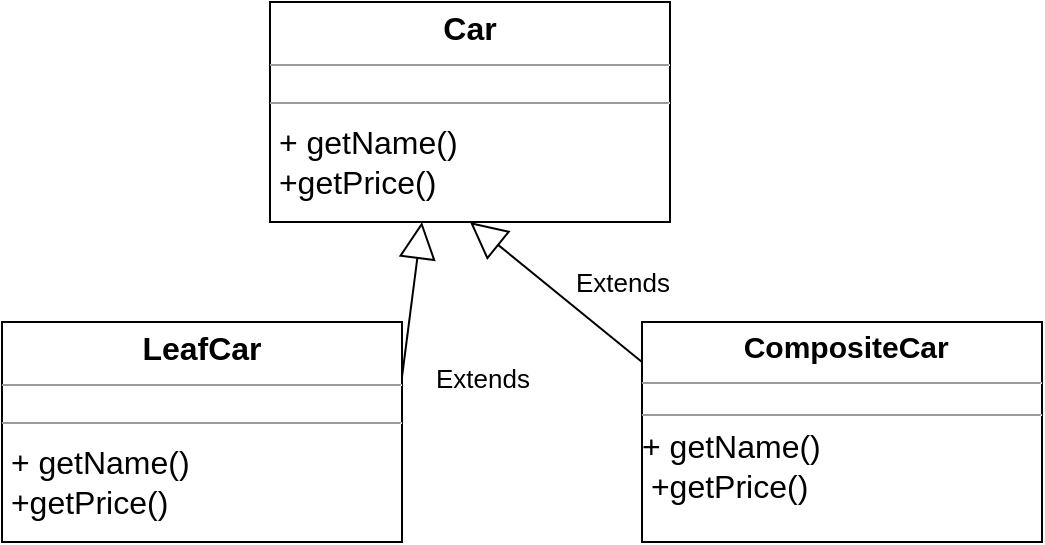 <mxfile>
    <diagram id="Vkf1kccMHPyQg5MPIpvl" name="Page-1">
        <mxGraphModel dx="537" dy="500" grid="1" gridSize="10" guides="1" tooltips="1" connect="1" arrows="1" fold="1" page="1" pageScale="1" pageWidth="827" pageHeight="1169" math="0" shadow="0">
            <root>
                <mxCell id="0"/>
                <mxCell id="1" parent="0"/>
                <mxCell id="5" value="&lt;p style=&quot;margin: 4px 0px 0px ; text-align: center&quot;&gt;&lt;span style=&quot;font-size: 15px&quot;&gt;&lt;b&gt;&amp;nbsp;CompositeCar&lt;/b&gt;&lt;/span&gt;&lt;br&gt;&lt;/p&gt;&lt;hr size=&quot;1&quot; style=&quot;font-size: 15px&quot;&gt;&lt;div style=&quot;height: 2px&quot;&gt;&lt;/div&gt;&lt;hr size=&quot;1&quot;&gt;&lt;div style=&quot;height: 2px&quot;&gt;&lt;div style=&quot;height: 2px ; font-size: 16px&quot;&gt;+ getName()&lt;/div&gt;&lt;div style=&quot;height: 2px ; font-size: 16px&quot;&gt;&lt;br&gt;&lt;/div&gt;&lt;div style=&quot;height: 2px ; font-size: 16px&quot;&gt;&lt;br&gt;&lt;/div&gt;&lt;div style=&quot;height: 2px ; font-size: 16px&quot;&gt;&lt;br&gt;&lt;/div&gt;&lt;div style=&quot;height: 2px ; font-size: 16px&quot;&gt;&lt;br&gt;&lt;/div&gt;&lt;div style=&quot;height: 2px ; font-size: 16px&quot;&gt;&lt;br&gt;&lt;/div&gt;&lt;div style=&quot;height: 2px ; font-size: 16px&quot;&gt;&lt;br&gt;&lt;/div&gt;&lt;div style=&quot;height: 2px ; font-size: 16px&quot;&gt;&lt;br&gt;&lt;/div&gt;&lt;div style=&quot;height: 2px ; font-size: 16px&quot;&gt;&lt;br&gt;&lt;/div&gt;&lt;div style=&quot;height: 2px ; font-size: 16px&quot;&gt;&lt;br&gt;&lt;/div&gt;&lt;div style=&quot;height: 2px ; font-size: 16px&quot;&gt;&amp;nbsp;+getPrice()&lt;/div&gt;&lt;/div&gt;" style="verticalAlign=top;align=left;overflow=fill;fontSize=12;fontFamily=Helvetica;html=1;" parent="1" vertex="1">
                    <mxGeometry x="400" y="200" width="200" height="110" as="geometry"/>
                </mxCell>
                <mxCell id="6" value="&lt;p style=&quot;margin: 4px 0px 0px ; text-align: center&quot;&gt;&lt;span style=&quot;font-size: 16px&quot;&gt;&lt;b&gt;LeafCar&lt;/b&gt;&lt;/span&gt;&lt;br&gt;&lt;/p&gt;&lt;hr size=&quot;1&quot; style=&quot;font-size: 16px&quot;&gt;&lt;div style=&quot;height: 2px ; font-size: 16px&quot;&gt;&lt;/div&gt;&lt;hr size=&quot;1&quot; style=&quot;font-size: 16px&quot;&gt;&lt;div style=&quot;height: 2px ; font-size: 16px&quot;&gt;&lt;br&gt;&lt;/div&gt;&lt;div style=&quot;height: 2px ; font-size: 16px&quot;&gt;&lt;font style=&quot;font-size: 16px&quot;&gt;&amp;nbsp;+ getName()&lt;/font&gt;&lt;/div&gt;&lt;div style=&quot;height: 2px ; font-size: 16px&quot;&gt;&lt;font style=&quot;font-size: 16px&quot;&gt;&lt;br&gt;&lt;/font&gt;&lt;/div&gt;&lt;div style=&quot;height: 2px ; font-size: 16px&quot;&gt;&lt;font style=&quot;font-size: 16px&quot;&gt;&lt;br&gt;&lt;/font&gt;&lt;/div&gt;&lt;div style=&quot;height: 2px ; font-size: 16px&quot;&gt;&lt;font style=&quot;font-size: 16px&quot;&gt;&lt;br&gt;&lt;/font&gt;&lt;/div&gt;&lt;div style=&quot;height: 2px ; font-size: 16px&quot;&gt;&lt;font style=&quot;font-size: 16px&quot;&gt;&lt;br&gt;&lt;/font&gt;&lt;/div&gt;&lt;div style=&quot;height: 2px ; font-size: 16px&quot;&gt;&lt;font style=&quot;font-size: 16px&quot;&gt;&lt;br&gt;&lt;/font&gt;&lt;/div&gt;&lt;div style=&quot;height: 2px ; font-size: 16px&quot;&gt;&lt;font style=&quot;font-size: 16px&quot;&gt;&lt;br&gt;&lt;/font&gt;&lt;/div&gt;&lt;div style=&quot;height: 2px ; font-size: 16px&quot;&gt;&lt;font style=&quot;font-size: 16px&quot;&gt;&lt;br&gt;&lt;/font&gt;&lt;/div&gt;&lt;div style=&quot;height: 2px ; font-size: 16px&quot;&gt;&lt;font style=&quot;font-size: 16px&quot;&gt;&lt;br&gt;&lt;/font&gt;&lt;/div&gt;&lt;div style=&quot;height: 2px ; font-size: 16px&quot;&gt;&lt;font style=&quot;font-size: 16px&quot;&gt;&lt;br&gt;&lt;/font&gt;&lt;/div&gt;&lt;div style=&quot;height: 2px ; font-size: 16px&quot;&gt;&lt;font style=&quot;font-size: 16px&quot;&gt;&amp;nbsp;+getPrice()&lt;/font&gt;&lt;/div&gt;" style="verticalAlign=top;align=left;overflow=fill;fontSize=12;fontFamily=Helvetica;html=1;" parent="1" vertex="1">
                    <mxGeometry x="80" y="200" width="200" height="110" as="geometry"/>
                </mxCell>
                <mxCell id="11" value="&lt;font style=&quot;font-size: 13px&quot;&gt;Extends&lt;/font&gt;" style="endArrow=block;endSize=16;endFill=0;html=1;entryX=0.5;entryY=1;entryDx=0;entryDy=0;" parent="1" target="12" edge="1">
                    <mxGeometry x="-0.405" y="-25" width="160" relative="1" as="geometry">
                        <mxPoint x="400" y="220" as="sourcePoint"/>
                        <mxPoint x="300" y="220" as="targetPoint"/>
                        <mxPoint as="offset"/>
                    </mxGeometry>
                </mxCell>
                <mxCell id="12" value="&lt;p style=&quot;margin: 4px 0px 0px ; text-align: center ; font-size: 16px&quot;&gt;&lt;b&gt;&lt;font style=&quot;font-size: 16px&quot;&gt;Car&lt;/font&gt;&lt;/b&gt;&lt;/p&gt;&lt;hr size=&quot;1&quot; style=&quot;font-size: 16px&quot;&gt;&lt;div style=&quot;height: 2px ; font-size: 16px&quot;&gt;&lt;/div&gt;&lt;hr size=&quot;1&quot; style=&quot;font-size: 16px&quot;&gt;&lt;div style=&quot;height: 2px ; font-size: 16px&quot;&gt;&lt;br&gt;&lt;/div&gt;&lt;div style=&quot;height: 2px ; font-size: 16px&quot;&gt;&lt;font style=&quot;font-size: 16px&quot;&gt;&amp;nbsp;+ getName()&lt;/font&gt;&lt;/div&gt;&lt;div style=&quot;height: 2px ; font-size: 16px&quot;&gt;&lt;font style=&quot;font-size: 16px&quot;&gt;&lt;br&gt;&lt;/font&gt;&lt;/div&gt;&lt;div style=&quot;height: 2px ; font-size: 16px&quot;&gt;&lt;font style=&quot;font-size: 16px&quot;&gt;&lt;br&gt;&lt;/font&gt;&lt;/div&gt;&lt;div style=&quot;height: 2px ; font-size: 16px&quot;&gt;&lt;font style=&quot;font-size: 16px&quot;&gt;&lt;br&gt;&lt;/font&gt;&lt;/div&gt;&lt;div style=&quot;height: 2px ; font-size: 16px&quot;&gt;&lt;font style=&quot;font-size: 16px&quot;&gt;&lt;br&gt;&lt;/font&gt;&lt;/div&gt;&lt;div style=&quot;height: 2px ; font-size: 16px&quot;&gt;&lt;font style=&quot;font-size: 16px&quot;&gt;&lt;br&gt;&lt;/font&gt;&lt;/div&gt;&lt;div style=&quot;height: 2px ; font-size: 16px&quot;&gt;&lt;font style=&quot;font-size: 16px&quot;&gt;&lt;br&gt;&lt;/font&gt;&lt;/div&gt;&lt;div style=&quot;height: 2px ; font-size: 16px&quot;&gt;&lt;font style=&quot;font-size: 16px&quot;&gt;&lt;br&gt;&lt;/font&gt;&lt;/div&gt;&lt;div style=&quot;height: 2px ; font-size: 16px&quot;&gt;&lt;font style=&quot;font-size: 16px&quot;&gt;&lt;br&gt;&lt;/font&gt;&lt;/div&gt;&lt;div style=&quot;height: 2px ; font-size: 16px&quot;&gt;&lt;font style=&quot;font-size: 16px&quot;&gt;&lt;br&gt;&lt;/font&gt;&lt;/div&gt;&lt;div style=&quot;height: 2px ; font-size: 16px&quot;&gt;&lt;font style=&quot;font-size: 16px&quot;&gt;&amp;nbsp;+getPrice()&lt;/font&gt;&lt;/div&gt;" style="verticalAlign=top;align=left;overflow=fill;fontSize=12;fontFamily=Helvetica;html=1;" vertex="1" parent="1">
                    <mxGeometry x="214" y="40" width="200" height="110" as="geometry"/>
                </mxCell>
                <mxCell id="13" value="&lt;font style=&quot;font-size: 13px&quot;&gt;Extends&lt;/font&gt;" style="endArrow=block;endSize=16;endFill=0;html=1;entryX=0.38;entryY=1;entryDx=0;entryDy=0;entryPerimeter=0;exitX=1;exitY=0.25;exitDx=0;exitDy=0;" edge="1" parent="1" source="6" target="12">
                    <mxGeometry x="-0.869" y="-40" width="160" relative="1" as="geometry">
                        <mxPoint x="376" y="280" as="sourcePoint"/>
                        <mxPoint x="290" y="210" as="targetPoint"/>
                        <mxPoint as="offset"/>
                    </mxGeometry>
                </mxCell>
            </root>
        </mxGraphModel>
    </diagram>
</mxfile>